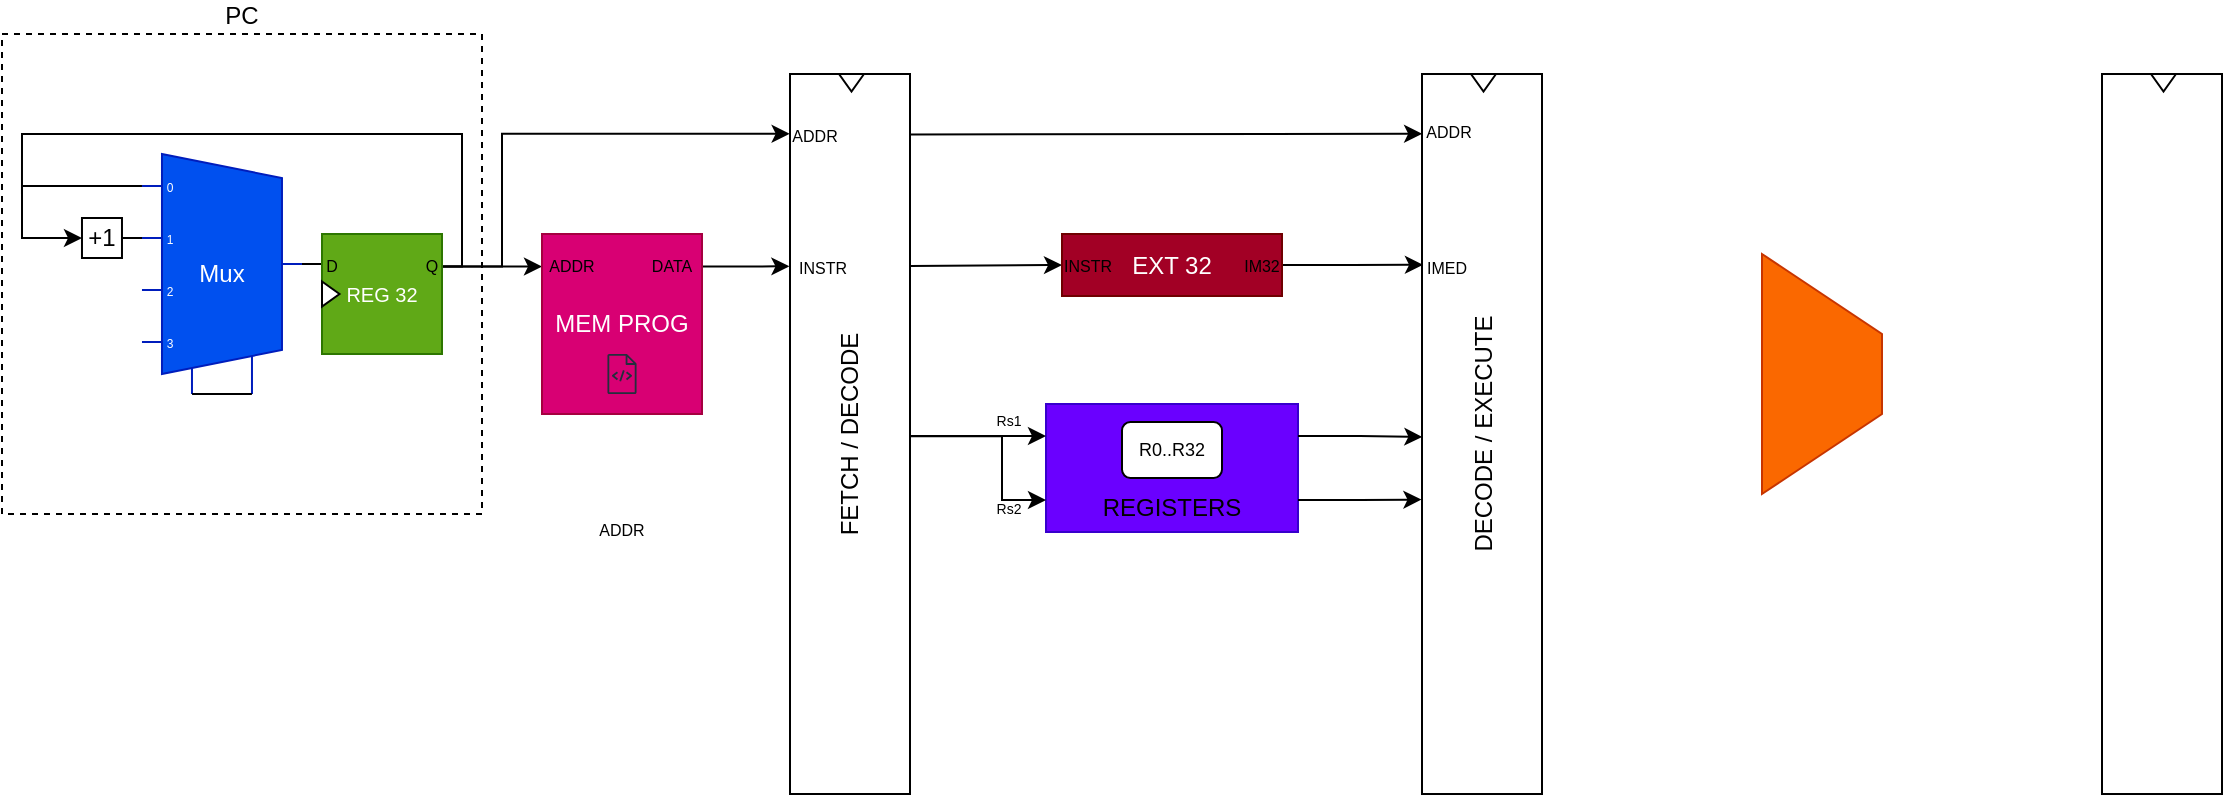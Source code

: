 <mxfile version="22.0.2" type="device">
  <diagram name="Página-1" id="C1UfojnQkxF_O-7mEqdd">
    <mxGraphModel dx="1257" dy="751" grid="1" gridSize="10" guides="1" tooltips="1" connect="1" arrows="1" fold="1" page="1" pageScale="1" pageWidth="1500" pageHeight="600" math="0" shadow="0">
      <root>
        <mxCell id="0" />
        <mxCell id="1" parent="0" />
        <mxCell id="NU09ctqqksHrogIv6mvl-5" value="" style="group" parent="1" vertex="1" connectable="0">
          <mxGeometry x="474" y="69.995" width="60" height="360.005" as="geometry" />
        </mxCell>
        <mxCell id="wo_onzVFNb4peeyBDmlH-4" value="" style="rounded=0;whiteSpace=wrap;html=1;direction=west;flipV=0;flipH=1;labelPosition=center;verticalLabelPosition=middle;align=center;verticalAlign=middle;" parent="NU09ctqqksHrogIv6mvl-5" vertex="1">
          <mxGeometry y="0.005" width="60" height="360" as="geometry" />
        </mxCell>
        <mxCell id="wo_onzVFNb4peeyBDmlH-8" value="" style="triangle;whiteSpace=wrap;html=1;rotation=90;" parent="NU09ctqqksHrogIv6mvl-5" vertex="1">
          <mxGeometry x="26.38" y="-1.875" width="8.75" height="12.5" as="geometry" />
        </mxCell>
        <mxCell id="NU09ctqqksHrogIv6mvl-1" value="PC" style="rounded=0;whiteSpace=wrap;html=1;dashed=1;labelPosition=center;verticalLabelPosition=top;align=center;verticalAlign=bottom;movable=0;resizable=0;rotatable=0;deletable=0;editable=0;locked=1;connectable=0;" parent="1" vertex="1">
          <mxGeometry x="80" y="50" width="240" height="240" as="geometry" />
        </mxCell>
        <mxCell id="wo_onzVFNb4peeyBDmlH-22" style="edgeStyle=orthogonalEdgeStyle;rounded=0;orthogonalLoop=1;jettySize=auto;html=1;exitX=0;exitY=0.108;exitDx=0;exitDy=3;exitPerimeter=0;entryX=0;entryY=0.5;entryDx=0;entryDy=0;" parent="1" source="wo_onzVFNb4peeyBDmlH-11" target="wo_onzVFNb4peeyBDmlH-16" edge="1">
          <mxGeometry relative="1" as="geometry">
            <Array as="points">
              <mxPoint x="89.99" y="126" />
              <mxPoint x="89.99" y="152" />
            </Array>
          </mxGeometry>
        </mxCell>
        <mxCell id="wo_onzVFNb4peeyBDmlH-11" value="Mux" style="shadow=0;dashed=0;align=center;html=1;strokeWidth=1;shape=mxgraph.electrical.abstract.mux2;whiteSpace=wrap;operation=mux;selectorPins=2;fillColor=#0050ef;strokeColor=#001DBC;fontColor=#ffffff;" parent="1" vertex="1">
          <mxGeometry x="149.99" y="110" width="80" height="120" as="geometry" />
        </mxCell>
        <mxCell id="wo_onzVFNb4peeyBDmlH-13" style="edgeStyle=orthogonalEdgeStyle;rounded=0;orthogonalLoop=1;jettySize=auto;html=1;exitX=0;exitY=0.25;exitDx=0;exitDy=0;entryX=1;entryY=0.5;entryDx=0;entryDy=-5;entryPerimeter=0;endArrow=none;endFill=0;" parent="1" source="wo_onzVFNb4peeyBDmlH-6" target="wo_onzVFNb4peeyBDmlH-11" edge="1">
          <mxGeometry relative="1" as="geometry" />
        </mxCell>
        <mxCell id="wo_onzVFNb4peeyBDmlH-14" style="edgeStyle=orthogonalEdgeStyle;rounded=0;orthogonalLoop=1;jettySize=auto;html=1;exitX=0.188;exitY=1;exitDx=10;exitDy=0;exitPerimeter=0;entryX=0.562;entryY=1;entryDx=10;entryDy=0;entryPerimeter=0;endArrow=none;endFill=0;" parent="1" source="wo_onzVFNb4peeyBDmlH-11" target="wo_onzVFNb4peeyBDmlH-11" edge="1">
          <mxGeometry relative="1" as="geometry" />
        </mxCell>
        <mxCell id="wo_onzVFNb4peeyBDmlH-16" value="+1" style="rounded=0;whiteSpace=wrap;html=1;" parent="1" vertex="1">
          <mxGeometry x="119.99" y="142" width="20" height="20" as="geometry" />
        </mxCell>
        <mxCell id="wo_onzVFNb4peeyBDmlH-21" style="edgeStyle=orthogonalEdgeStyle;rounded=0;orthogonalLoop=1;jettySize=auto;html=1;entryX=0;entryY=0.325;entryDx=0;entryDy=3;entryPerimeter=0;endArrow=none;endFill=0;" parent="1" target="wo_onzVFNb4peeyBDmlH-11" edge="1">
          <mxGeometry relative="1" as="geometry">
            <mxPoint x="139.99" y="152" as="sourcePoint" />
          </mxGeometry>
        </mxCell>
        <mxCell id="wo_onzVFNb4peeyBDmlH-57" value="ADDR" style="text;html=1;strokeColor=none;fillColor=none;align=center;verticalAlign=middle;whiteSpace=wrap;rounded=0;container=0;fontSize=8;" parent="1" vertex="1">
          <mxGeometry x="375" y="290" width="30" height="15" as="geometry" />
        </mxCell>
        <mxCell id="wo_onzVFNb4peeyBDmlH-59" style="edgeStyle=orthogonalEdgeStyle;rounded=0;orthogonalLoop=1;jettySize=auto;html=1;exitX=1;exitY=0.5;exitDx=0;exitDy=0;entryX=0;entryY=0.5;entryDx=0;entryDy=0;" parent="1" source="wo_onzVFNb4peeyBDmlH-26" target="wo_onzVFNb4peeyBDmlH-56" edge="1">
          <mxGeometry relative="1" as="geometry">
            <mxPoint x="360" y="166.333" as="targetPoint" />
          </mxGeometry>
        </mxCell>
        <mxCell id="wo_onzVFNb4peeyBDmlH-64" style="edgeStyle=orthogonalEdgeStyle;rounded=0;orthogonalLoop=1;jettySize=auto;html=1;exitX=1;exitY=0.5;exitDx=0;exitDy=0;entryX=-0.003;entryY=0.917;entryDx=0;entryDy=0;entryPerimeter=0;" parent="1" source="wo_onzVFNb4peeyBDmlH-26" target="wo_onzVFNb4peeyBDmlH-4" edge="1">
          <mxGeometry relative="1" as="geometry">
            <mxPoint x="470" y="100" as="targetPoint" />
            <Array as="points">
              <mxPoint x="330" y="166" />
              <mxPoint x="330" y="100" />
            </Array>
          </mxGeometry>
        </mxCell>
        <mxCell id="wo_onzVFNb4peeyBDmlH-65" value="ADDR" style="edgeLabel;html=1;align=center;verticalAlign=middle;resizable=0;points=[];fontSize=8;" parent="wo_onzVFNb4peeyBDmlH-64" vertex="1" connectable="0">
          <mxGeometry x="0.769" relative="1" as="geometry">
            <mxPoint x="40" y="1" as="offset" />
          </mxGeometry>
        </mxCell>
        <mxCell id="wo_onzVFNb4peeyBDmlH-66" style="edgeStyle=orthogonalEdgeStyle;rounded=0;orthogonalLoop=1;jettySize=auto;html=1;entryX=-0.005;entryY=0.733;entryDx=0;entryDy=0;entryPerimeter=0;" parent="1" source="wo_onzVFNb4peeyBDmlH-58" target="wo_onzVFNb4peeyBDmlH-4" edge="1">
          <mxGeometry relative="1" as="geometry" />
        </mxCell>
        <mxCell id="wo_onzVFNb4peeyBDmlH-67" value="INSTR" style="edgeLabel;html=1;align=center;verticalAlign=middle;resizable=0;points=[];fontSize=8;" parent="wo_onzVFNb4peeyBDmlH-66" vertex="1" connectable="0">
          <mxGeometry x="-0.087" relative="1" as="geometry">
            <mxPoint x="40" as="offset" />
          </mxGeometry>
        </mxCell>
        <mxCell id="wo_onzVFNb4peeyBDmlH-68" value="FETCH / DECODE" style="text;html=1;strokeColor=none;fillColor=none;align=center;verticalAlign=middle;whiteSpace=wrap;rounded=0;rotation=-90;" parent="1" vertex="1">
          <mxGeometry x="449" y="235" width="110" height="30" as="geometry" />
        </mxCell>
        <mxCell id="wo_onzVFNb4peeyBDmlH-98" style="edgeStyle=orthogonalEdgeStyle;rounded=0;orthogonalLoop=1;jettySize=auto;html=1;exitX=1;exitY=0.5;exitDx=0;exitDy=0;endArrow=none;endFill=0;" parent="1" source="wo_onzVFNb4peeyBDmlH-26" edge="1">
          <mxGeometry relative="1" as="geometry">
            <mxPoint x="89.99" y="130" as="targetPoint" />
            <Array as="points">
              <mxPoint x="309.99" y="166" />
              <mxPoint x="309.99" y="100" />
              <mxPoint x="89.99" y="100" />
            </Array>
          </mxGeometry>
        </mxCell>
        <mxCell id="NU09ctqqksHrogIv6mvl-48" value="" style="group;movable=1;resizable=1;rotatable=1;deletable=1;editable=1;locked=0;connectable=1;fillColor=#60a917;fontColor=#ffffff;strokeColor=#2D7600;container=0;" parent="1" vertex="1" connectable="0">
          <mxGeometry x="240" y="150" width="60" height="60" as="geometry" />
        </mxCell>
        <mxCell id="NU09ctqqksHrogIv6mvl-56" value="" style="rounded=0;whiteSpace=wrap;html=1;fillColor=#6a00ff;strokeColor=#3700CC;fontColor=#ffffff;" parent="1" vertex="1">
          <mxGeometry x="602" y="235" width="126" height="64" as="geometry" />
        </mxCell>
        <mxCell id="NU09ctqqksHrogIv6mvl-205" value="REGISTERS" style="text;html=1;strokeColor=none;fillColor=none;align=center;verticalAlign=middle;whiteSpace=wrap;rounded=0;" parent="1" vertex="1">
          <mxGeometry x="635" y="272" width="60" height="30" as="geometry" />
        </mxCell>
        <mxCell id="NU09ctqqksHrogIv6mvl-246" style="edgeStyle=orthogonalEdgeStyle;rounded=0;orthogonalLoop=1;jettySize=auto;html=1;entryX=0;entryY=0.5;entryDx=0;entryDy=0;" parent="1" target="NU09ctqqksHrogIv6mvl-13" edge="1">
          <mxGeometry relative="1" as="geometry">
            <mxPoint x="534" y="166" as="sourcePoint" />
            <Array as="points">
              <mxPoint x="534" y="166" />
              <mxPoint x="572" y="166" />
            </Array>
          </mxGeometry>
        </mxCell>
        <mxCell id="NU09ctqqksHrogIv6mvl-247" value="" style="group" parent="1" vertex="1" connectable="0">
          <mxGeometry x="790" y="70" width="112.88" height="360.005" as="geometry" />
        </mxCell>
        <mxCell id="NU09ctqqksHrogIv6mvl-248" value="" style="rounded=0;whiteSpace=wrap;html=1;direction=west;flipV=0;flipH=1;labelPosition=center;verticalLabelPosition=middle;align=center;verticalAlign=middle;" parent="NU09ctqqksHrogIv6mvl-247" vertex="1">
          <mxGeometry y="0.005" width="60" height="360" as="geometry" />
        </mxCell>
        <mxCell id="NU09ctqqksHrogIv6mvl-249" value="" style="triangle;whiteSpace=wrap;html=1;rotation=90;" parent="NU09ctqqksHrogIv6mvl-247" vertex="1">
          <mxGeometry x="26.38" y="-1.875" width="8.75" height="12.5" as="geometry" />
        </mxCell>
        <mxCell id="NU09ctqqksHrogIv6mvl-250" value="&lt;div&gt;DECODE / EXECUTE&lt;/div&gt;" style="text;html=1;strokeColor=none;fillColor=none;align=center;verticalAlign=middle;whiteSpace=wrap;rounded=0;rotation=-90;" parent="NU09ctqqksHrogIv6mvl-247" vertex="1">
          <mxGeometry x="-51.36" y="165" width="164.24" height="30" as="geometry" />
        </mxCell>
        <mxCell id="NU09ctqqksHrogIv6mvl-251" style="edgeStyle=orthogonalEdgeStyle;rounded=0;orthogonalLoop=1;jettySize=auto;html=1;entryX=0.008;entryY=0.735;entryDx=0;entryDy=0;entryPerimeter=0;" parent="1" source="NU09ctqqksHrogIv6mvl-14" target="NU09ctqqksHrogIv6mvl-248" edge="1">
          <mxGeometry relative="1" as="geometry" />
        </mxCell>
        <mxCell id="NU09ctqqksHrogIv6mvl-252" value="IMED" style="edgeLabel;html=1;align=center;verticalAlign=middle;resizable=0;points=[];fontSize=8;" parent="NU09ctqqksHrogIv6mvl-251" vertex="1" connectable="0">
          <mxGeometry x="0.386" relative="1" as="geometry">
            <mxPoint x="33" y="1" as="offset" />
          </mxGeometry>
        </mxCell>
        <mxCell id="NU09ctqqksHrogIv6mvl-253" value="" style="endArrow=classic;html=1;rounded=0;exitX=1.001;exitY=0.916;exitDx=0;exitDy=0;exitPerimeter=0;entryX=0.001;entryY=0.917;entryDx=0;entryDy=0;entryPerimeter=0;" parent="1" source="wo_onzVFNb4peeyBDmlH-4" target="NU09ctqqksHrogIv6mvl-248" edge="1">
          <mxGeometry width="50" height="50" relative="1" as="geometry">
            <mxPoint x="530" y="140" as="sourcePoint" />
            <mxPoint x="574" y="89.995" as="targetPoint" />
          </mxGeometry>
        </mxCell>
        <mxCell id="NU09ctqqksHrogIv6mvl-254" value="ADDR" style="edgeLabel;html=1;align=center;verticalAlign=middle;resizable=0;points=[];fontSize=8;" parent="NU09ctqqksHrogIv6mvl-253" vertex="1" connectable="0">
          <mxGeometry x="0.865" y="1" relative="1" as="geometry">
            <mxPoint x="30" as="offset" />
          </mxGeometry>
        </mxCell>
        <mxCell id="NU09ctqqksHrogIv6mvl-255" style="edgeStyle=orthogonalEdgeStyle;rounded=0;orthogonalLoop=1;jettySize=auto;html=1;entryX=0;entryY=0.25;entryDx=0;entryDy=0;" parent="1" source="wo_onzVFNb4peeyBDmlH-4" target="NU09ctqqksHrogIv6mvl-56" edge="1">
          <mxGeometry relative="1" as="geometry">
            <Array as="points">
              <mxPoint x="568" y="251" />
              <mxPoint x="568" y="251" />
            </Array>
          </mxGeometry>
        </mxCell>
        <mxCell id="NU09ctqqksHrogIv6mvl-257" value="Rs1" style="edgeLabel;html=1;align=center;verticalAlign=middle;resizable=0;points=[];fontSize=7;" parent="NU09ctqqksHrogIv6mvl-255" vertex="1" connectable="0">
          <mxGeometry x="0.614" relative="1" as="geometry">
            <mxPoint x="-6" y="-7" as="offset" />
          </mxGeometry>
        </mxCell>
        <mxCell id="NU09ctqqksHrogIv6mvl-256" value="" style="endArrow=classic;html=1;rounded=0;entryX=0;entryY=0.75;entryDx=0;entryDy=0;exitX=1.002;exitY=0.497;exitDx=0;exitDy=0;exitPerimeter=0;" parent="1" target="NU09ctqqksHrogIv6mvl-56" edge="1">
          <mxGeometry width="50" height="50" relative="1" as="geometry">
            <mxPoint x="534" y="251.13" as="sourcePoint" />
            <mxPoint x="601.628" y="265.002" as="targetPoint" />
            <Array as="points">
              <mxPoint x="580" y="251" />
              <mxPoint x="580" y="265" />
              <mxPoint x="580" y="283" />
            </Array>
          </mxGeometry>
        </mxCell>
        <mxCell id="NU09ctqqksHrogIv6mvl-258" value="Rs2" style="edgeLabel;html=1;align=center;verticalAlign=middle;resizable=0;points=[];fontSize=7;" parent="NU09ctqqksHrogIv6mvl-256" vertex="1" connectable="0">
          <mxGeometry x="0.681" relative="1" as="geometry">
            <mxPoint x="-3" y="5" as="offset" />
          </mxGeometry>
        </mxCell>
        <mxCell id="NU09ctqqksHrogIv6mvl-260" value="R0..R32" style="rounded=1;whiteSpace=wrap;html=1;fontSize=9;" parent="1" vertex="1">
          <mxGeometry x="640" y="244" width="50" height="28" as="geometry" />
        </mxCell>
        <mxCell id="NU09ctqqksHrogIv6mvl-261" style="edgeStyle=orthogonalEdgeStyle;rounded=0;orthogonalLoop=1;jettySize=auto;html=1;exitX=1;exitY=0.25;exitDx=0;exitDy=0;entryX=0.003;entryY=0.496;entryDx=0;entryDy=0;entryPerimeter=0;" parent="1" source="NU09ctqqksHrogIv6mvl-56" target="NU09ctqqksHrogIv6mvl-248" edge="1">
          <mxGeometry relative="1" as="geometry" />
        </mxCell>
        <mxCell id="NU09ctqqksHrogIv6mvl-262" style="edgeStyle=orthogonalEdgeStyle;rounded=0;orthogonalLoop=1;jettySize=auto;html=1;exitX=1;exitY=0.75;exitDx=0;exitDy=0;entryX=-0.005;entryY=0.409;entryDx=0;entryDy=0;entryPerimeter=0;" parent="1" source="NU09ctqqksHrogIv6mvl-56" target="NU09ctqqksHrogIv6mvl-248" edge="1">
          <mxGeometry relative="1" as="geometry" />
        </mxCell>
        <mxCell id="NU09ctqqksHrogIv6mvl-263" value="" style="group;fillColor=#1ba1e2;fontColor=#ffffff;strokeColor=#006EAF;container=0;" parent="1" vertex="1" connectable="0">
          <mxGeometry x="610" y="150" width="110" height="31" as="geometry" />
        </mxCell>
        <mxCell id="NU09ctqqksHrogIv6mvl-264" value="" style="group;fillColor=#d80073;fontColor=#ffffff;strokeColor=#A50040;container=0;" parent="1" vertex="1" connectable="0">
          <mxGeometry x="350" y="150" width="80" height="90" as="geometry" />
        </mxCell>
        <mxCell id="NU09ctqqksHrogIv6mvl-265" value="" style="shape=trapezoid;perimeter=trapezoidPerimeter;whiteSpace=wrap;html=1;fixedSize=1;rotation=90;fillColor=#fa6800;strokeColor=#C73500;size=40;fontColor=#000000;" parent="1" vertex="1">
          <mxGeometry x="930" y="190" width="120" height="60" as="geometry" />
        </mxCell>
        <mxCell id="NU09ctqqksHrogIv6mvl-270" value="" style="group" parent="1" vertex="1" connectable="0">
          <mxGeometry x="1130" y="70" width="60" height="360.005" as="geometry" />
        </mxCell>
        <mxCell id="NU09ctqqksHrogIv6mvl-271" value="" style="rounded=0;whiteSpace=wrap;html=1;direction=west;flipV=0;flipH=1;labelPosition=center;verticalLabelPosition=middle;align=center;verticalAlign=middle;" parent="NU09ctqqksHrogIv6mvl-270" vertex="1">
          <mxGeometry y="0.005" width="60" height="360" as="geometry" />
        </mxCell>
        <mxCell id="NU09ctqqksHrogIv6mvl-272" value="" style="triangle;whiteSpace=wrap;html=1;rotation=90;" parent="NU09ctqqksHrogIv6mvl-270" vertex="1">
          <mxGeometry x="26.38" y="-1.875" width="8.75" height="12.5" as="geometry" />
        </mxCell>
        <mxCell id="W9NHx8S7xYnkSQFY3Qpa-1" value="" style="group" vertex="1" connectable="0" parent="1">
          <mxGeometry x="240" y="150" width="60" height="60" as="geometry" />
        </mxCell>
        <mxCell id="wo_onzVFNb4peeyBDmlH-6" value="&lt;font style=&quot;font-size: 10px;&quot;&gt;REG 32&lt;/font&gt;" style="rounded=0;whiteSpace=wrap;html=1;container=0;fillColor=#60a917;strokeColor=#2D7600;fontColor=#ffffff;" parent="W9NHx8S7xYnkSQFY3Qpa-1" vertex="1">
          <mxGeometry width="60.0" height="60" as="geometry" />
        </mxCell>
        <mxCell id="wo_onzVFNb4peeyBDmlH-9" value="" style="triangle;whiteSpace=wrap;html=1;rotation=0;container=0;" parent="W9NHx8S7xYnkSQFY3Qpa-1" vertex="1">
          <mxGeometry y="23.75" width="8.75" height="12.5" as="geometry" />
        </mxCell>
        <mxCell id="wo_onzVFNb4peeyBDmlH-24" value="D" style="text;html=1;strokeColor=none;fillColor=none;align=center;verticalAlign=middle;whiteSpace=wrap;rounded=0;container=0;fontSize=8;" parent="W9NHx8S7xYnkSQFY3Qpa-1" vertex="1">
          <mxGeometry y="8.75" width="10.0" height="15" as="geometry" />
        </mxCell>
        <mxCell id="wo_onzVFNb4peeyBDmlH-26" value="Q" style="text;html=1;strokeColor=none;fillColor=none;align=center;verticalAlign=middle;whiteSpace=wrap;rounded=0;container=0;fontSize=8;" parent="W9NHx8S7xYnkSQFY3Qpa-1" vertex="1">
          <mxGeometry x="50" y="8.75" width="10.0" height="15" as="geometry" />
        </mxCell>
        <mxCell id="W9NHx8S7xYnkSQFY3Qpa-2" value="" style="group" vertex="1" connectable="0" parent="1">
          <mxGeometry x="350" y="150" width="80" height="90" as="geometry" />
        </mxCell>
        <mxCell id="wo_onzVFNb4peeyBDmlH-28" value="MEM PROG" style="rounded=0;whiteSpace=wrap;html=1;fillColor=#d80073;strokeColor=#A50040;fontColor=#ffffff;" parent="W9NHx8S7xYnkSQFY3Qpa-2" vertex="1">
          <mxGeometry width="80" height="90" as="geometry" />
        </mxCell>
        <mxCell id="wo_onzVFNb4peeyBDmlH-52" value="" style="sketch=0;outlineConnect=0;fontColor=#232F3E;gradientColor=none;fillColor=#232F3D;strokeColor=none;dashed=0;verticalLabelPosition=bottom;verticalAlign=top;align=center;html=1;fontSize=12;fontStyle=0;aspect=fixed;pointerEvents=1;shape=mxgraph.aws4.source_code;" parent="W9NHx8S7xYnkSQFY3Qpa-2" vertex="1">
          <mxGeometry x="32.69" y="60" width="14.62" height="20" as="geometry" />
        </mxCell>
        <mxCell id="wo_onzVFNb4peeyBDmlH-56" value="ADDR" style="text;html=1;strokeColor=none;fillColor=none;align=center;verticalAlign=middle;whiteSpace=wrap;rounded=0;container=0;fontSize=8;" parent="W9NHx8S7xYnkSQFY3Qpa-2" vertex="1">
          <mxGeometry y="8.75" width="30" height="15" as="geometry" />
        </mxCell>
        <mxCell id="wo_onzVFNb4peeyBDmlH-58" value="DATA" style="text;html=1;strokeColor=none;fillColor=none;align=center;verticalAlign=middle;whiteSpace=wrap;rounded=0;container=0;fontSize=8;" parent="W9NHx8S7xYnkSQFY3Qpa-2" vertex="1">
          <mxGeometry x="50" y="8.75" width="30" height="15" as="geometry" />
        </mxCell>
        <mxCell id="NU09ctqqksHrogIv6mvl-16" value="" style="group;fillColor=#ffe6cc;strokeColor=#d79b00;container=0;" parent="1" vertex="1" connectable="0">
          <mxGeometry x="610" y="150" width="110" height="31" as="geometry" />
        </mxCell>
        <mxCell id="W9NHx8S7xYnkSQFY3Qpa-3" value="" style="group" vertex="1" connectable="0" parent="1">
          <mxGeometry x="610" y="150" width="110" height="31" as="geometry" />
        </mxCell>
        <mxCell id="NU09ctqqksHrogIv6mvl-7" value="EXT 32" style="rounded=0;whiteSpace=wrap;html=1;fillColor=#a20025;strokeColor=#6F0000;fontColor=#ffffff;" parent="W9NHx8S7xYnkSQFY3Qpa-3" vertex="1">
          <mxGeometry width="110" height="31" as="geometry" />
        </mxCell>
        <mxCell id="NU09ctqqksHrogIv6mvl-13" value="INSTR" style="text;html=1;strokeColor=none;fillColor=none;align=center;verticalAlign=middle;whiteSpace=wrap;rounded=0;container=0;fontSize=8;" parent="W9NHx8S7xYnkSQFY3Qpa-3" vertex="1">
          <mxGeometry y="8" width="26" height="15" as="geometry" />
        </mxCell>
        <mxCell id="NU09ctqqksHrogIv6mvl-14" value="IM32" style="text;html=1;strokeColor=none;fillColor=none;align=center;verticalAlign=middle;whiteSpace=wrap;rounded=0;container=0;fontSize=8;" parent="W9NHx8S7xYnkSQFY3Qpa-3" vertex="1">
          <mxGeometry x="90" y="8" width="20" height="15" as="geometry" />
        </mxCell>
      </root>
    </mxGraphModel>
  </diagram>
</mxfile>
